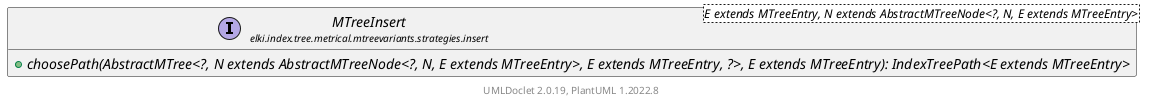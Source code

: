 @startuml
    remove .*\.(Instance|Par|Parameterizer|Factory)$
    set namespaceSeparator none
    hide empty fields
    hide empty methods

    interface "<size:14>MTreeInsert\n<size:10>elki.index.tree.metrical.mtreevariants.strategies.insert" as elki.index.tree.metrical.mtreevariants.strategies.insert.MTreeInsert<E extends MTreeEntry, N extends AbstractMTreeNode<?, N, E extends MTreeEntry>> [[MTreeInsert.html]] {
        {abstract} +choosePath(AbstractMTree<?, N extends AbstractMTreeNode<?, N, E extends MTreeEntry>, E extends MTreeEntry, ?>, E extends MTreeEntry): IndexTreePath<E extends MTreeEntry>
    }

    center footer UMLDoclet 2.0.19, PlantUML 1.2022.8
@enduml
